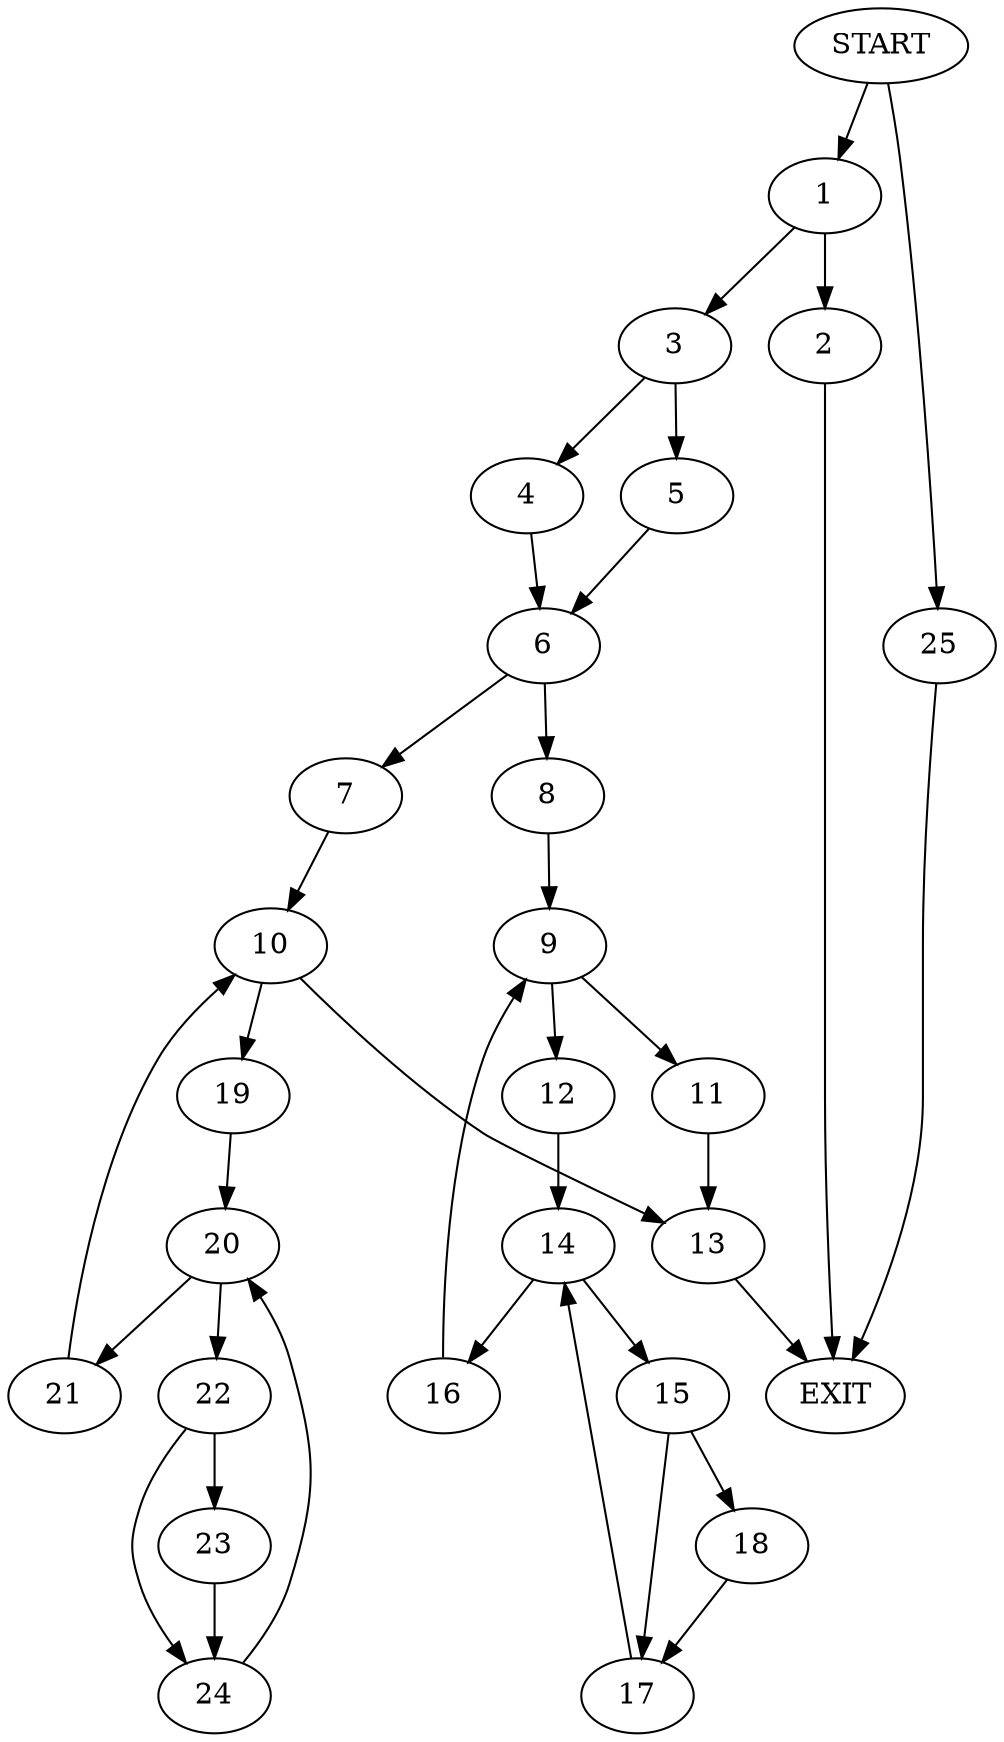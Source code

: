 digraph {
0 [label="START"]
26 [label="EXIT"]
0 -> 1
1 -> 2
1 -> 3
3 -> 4
3 -> 5
2 -> 26
5 -> 6
4 -> 6
6 -> 7
6 -> 8
8 -> 9
7 -> 10
9 -> 11
9 -> 12
11 -> 13
12 -> 14
14 -> 15
14 -> 16
15 -> 17
15 -> 18
16 -> 9
18 -> 17
17 -> 14
13 -> 26
10 -> 19
10 -> 13
19 -> 20
20 -> 21
20 -> 22
21 -> 10
22 -> 23
22 -> 24
24 -> 20
23 -> 24
0 -> 25
25 -> 26
}
